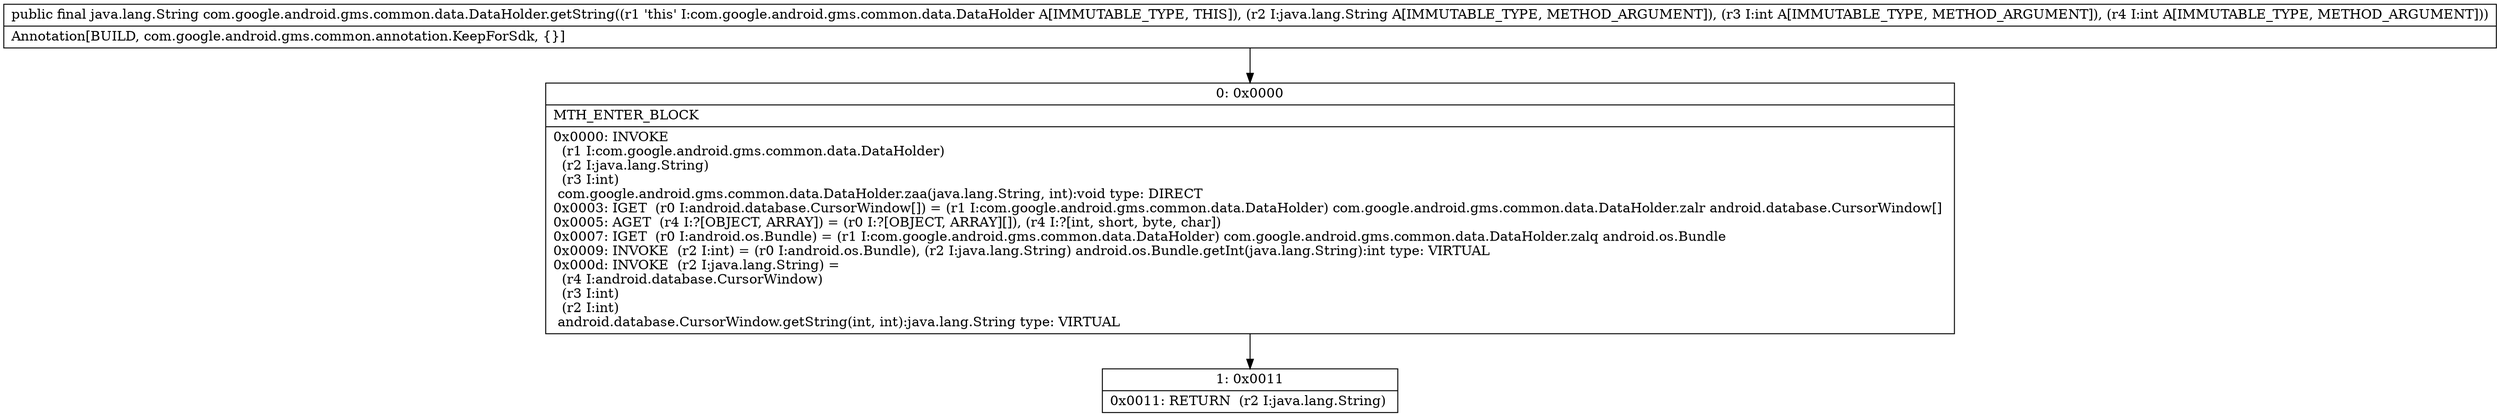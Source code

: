 digraph "CFG forcom.google.android.gms.common.data.DataHolder.getString(Ljava\/lang\/String;II)Ljava\/lang\/String;" {
Node_0 [shape=record,label="{0\:\ 0x0000|MTH_ENTER_BLOCK\l|0x0000: INVOKE  \l  (r1 I:com.google.android.gms.common.data.DataHolder)\l  (r2 I:java.lang.String)\l  (r3 I:int)\l com.google.android.gms.common.data.DataHolder.zaa(java.lang.String, int):void type: DIRECT \l0x0003: IGET  (r0 I:android.database.CursorWindow[]) = (r1 I:com.google.android.gms.common.data.DataHolder) com.google.android.gms.common.data.DataHolder.zalr android.database.CursorWindow[] \l0x0005: AGET  (r4 I:?[OBJECT, ARRAY]) = (r0 I:?[OBJECT, ARRAY][]), (r4 I:?[int, short, byte, char]) \l0x0007: IGET  (r0 I:android.os.Bundle) = (r1 I:com.google.android.gms.common.data.DataHolder) com.google.android.gms.common.data.DataHolder.zalq android.os.Bundle \l0x0009: INVOKE  (r2 I:int) = (r0 I:android.os.Bundle), (r2 I:java.lang.String) android.os.Bundle.getInt(java.lang.String):int type: VIRTUAL \l0x000d: INVOKE  (r2 I:java.lang.String) = \l  (r4 I:android.database.CursorWindow)\l  (r3 I:int)\l  (r2 I:int)\l android.database.CursorWindow.getString(int, int):java.lang.String type: VIRTUAL \l}"];
Node_1 [shape=record,label="{1\:\ 0x0011|0x0011: RETURN  (r2 I:java.lang.String) \l}"];
MethodNode[shape=record,label="{public final java.lang.String com.google.android.gms.common.data.DataHolder.getString((r1 'this' I:com.google.android.gms.common.data.DataHolder A[IMMUTABLE_TYPE, THIS]), (r2 I:java.lang.String A[IMMUTABLE_TYPE, METHOD_ARGUMENT]), (r3 I:int A[IMMUTABLE_TYPE, METHOD_ARGUMENT]), (r4 I:int A[IMMUTABLE_TYPE, METHOD_ARGUMENT]))  | Annotation[BUILD, com.google.android.gms.common.annotation.KeepForSdk, \{\}]\l}"];
MethodNode -> Node_0;
Node_0 -> Node_1;
}

